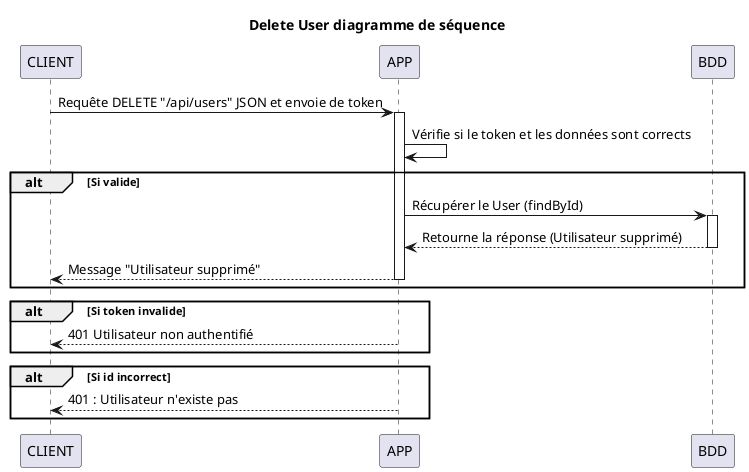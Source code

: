 @startuml

title Delete User diagramme de séquence

participant CLIENT
participant APP
participant BDD

CLIENT -> APP: Requête DELETE "/api/users" JSON et envoie de token
activate APP
APP -> APP : Vérifie si le token et les données sont corrects

alt Si valide
  APP -> BDD : Récupérer le User (findById)
   activate BDD
  BDD --> APP: Retourne la réponse (Utilisateur supprimé)
  deactivate BDD
  APP --> CLIENT : Message "Utilisateur supprimé"
  deactivate APP
end

alt Si token invalide
   APP --> CLIENT: 401 Utilisateur non authentifié
end

alt Si id incorrect
   APP --> CLIENT: 401 : Utilisateur n'existe pas
end

@enduml
